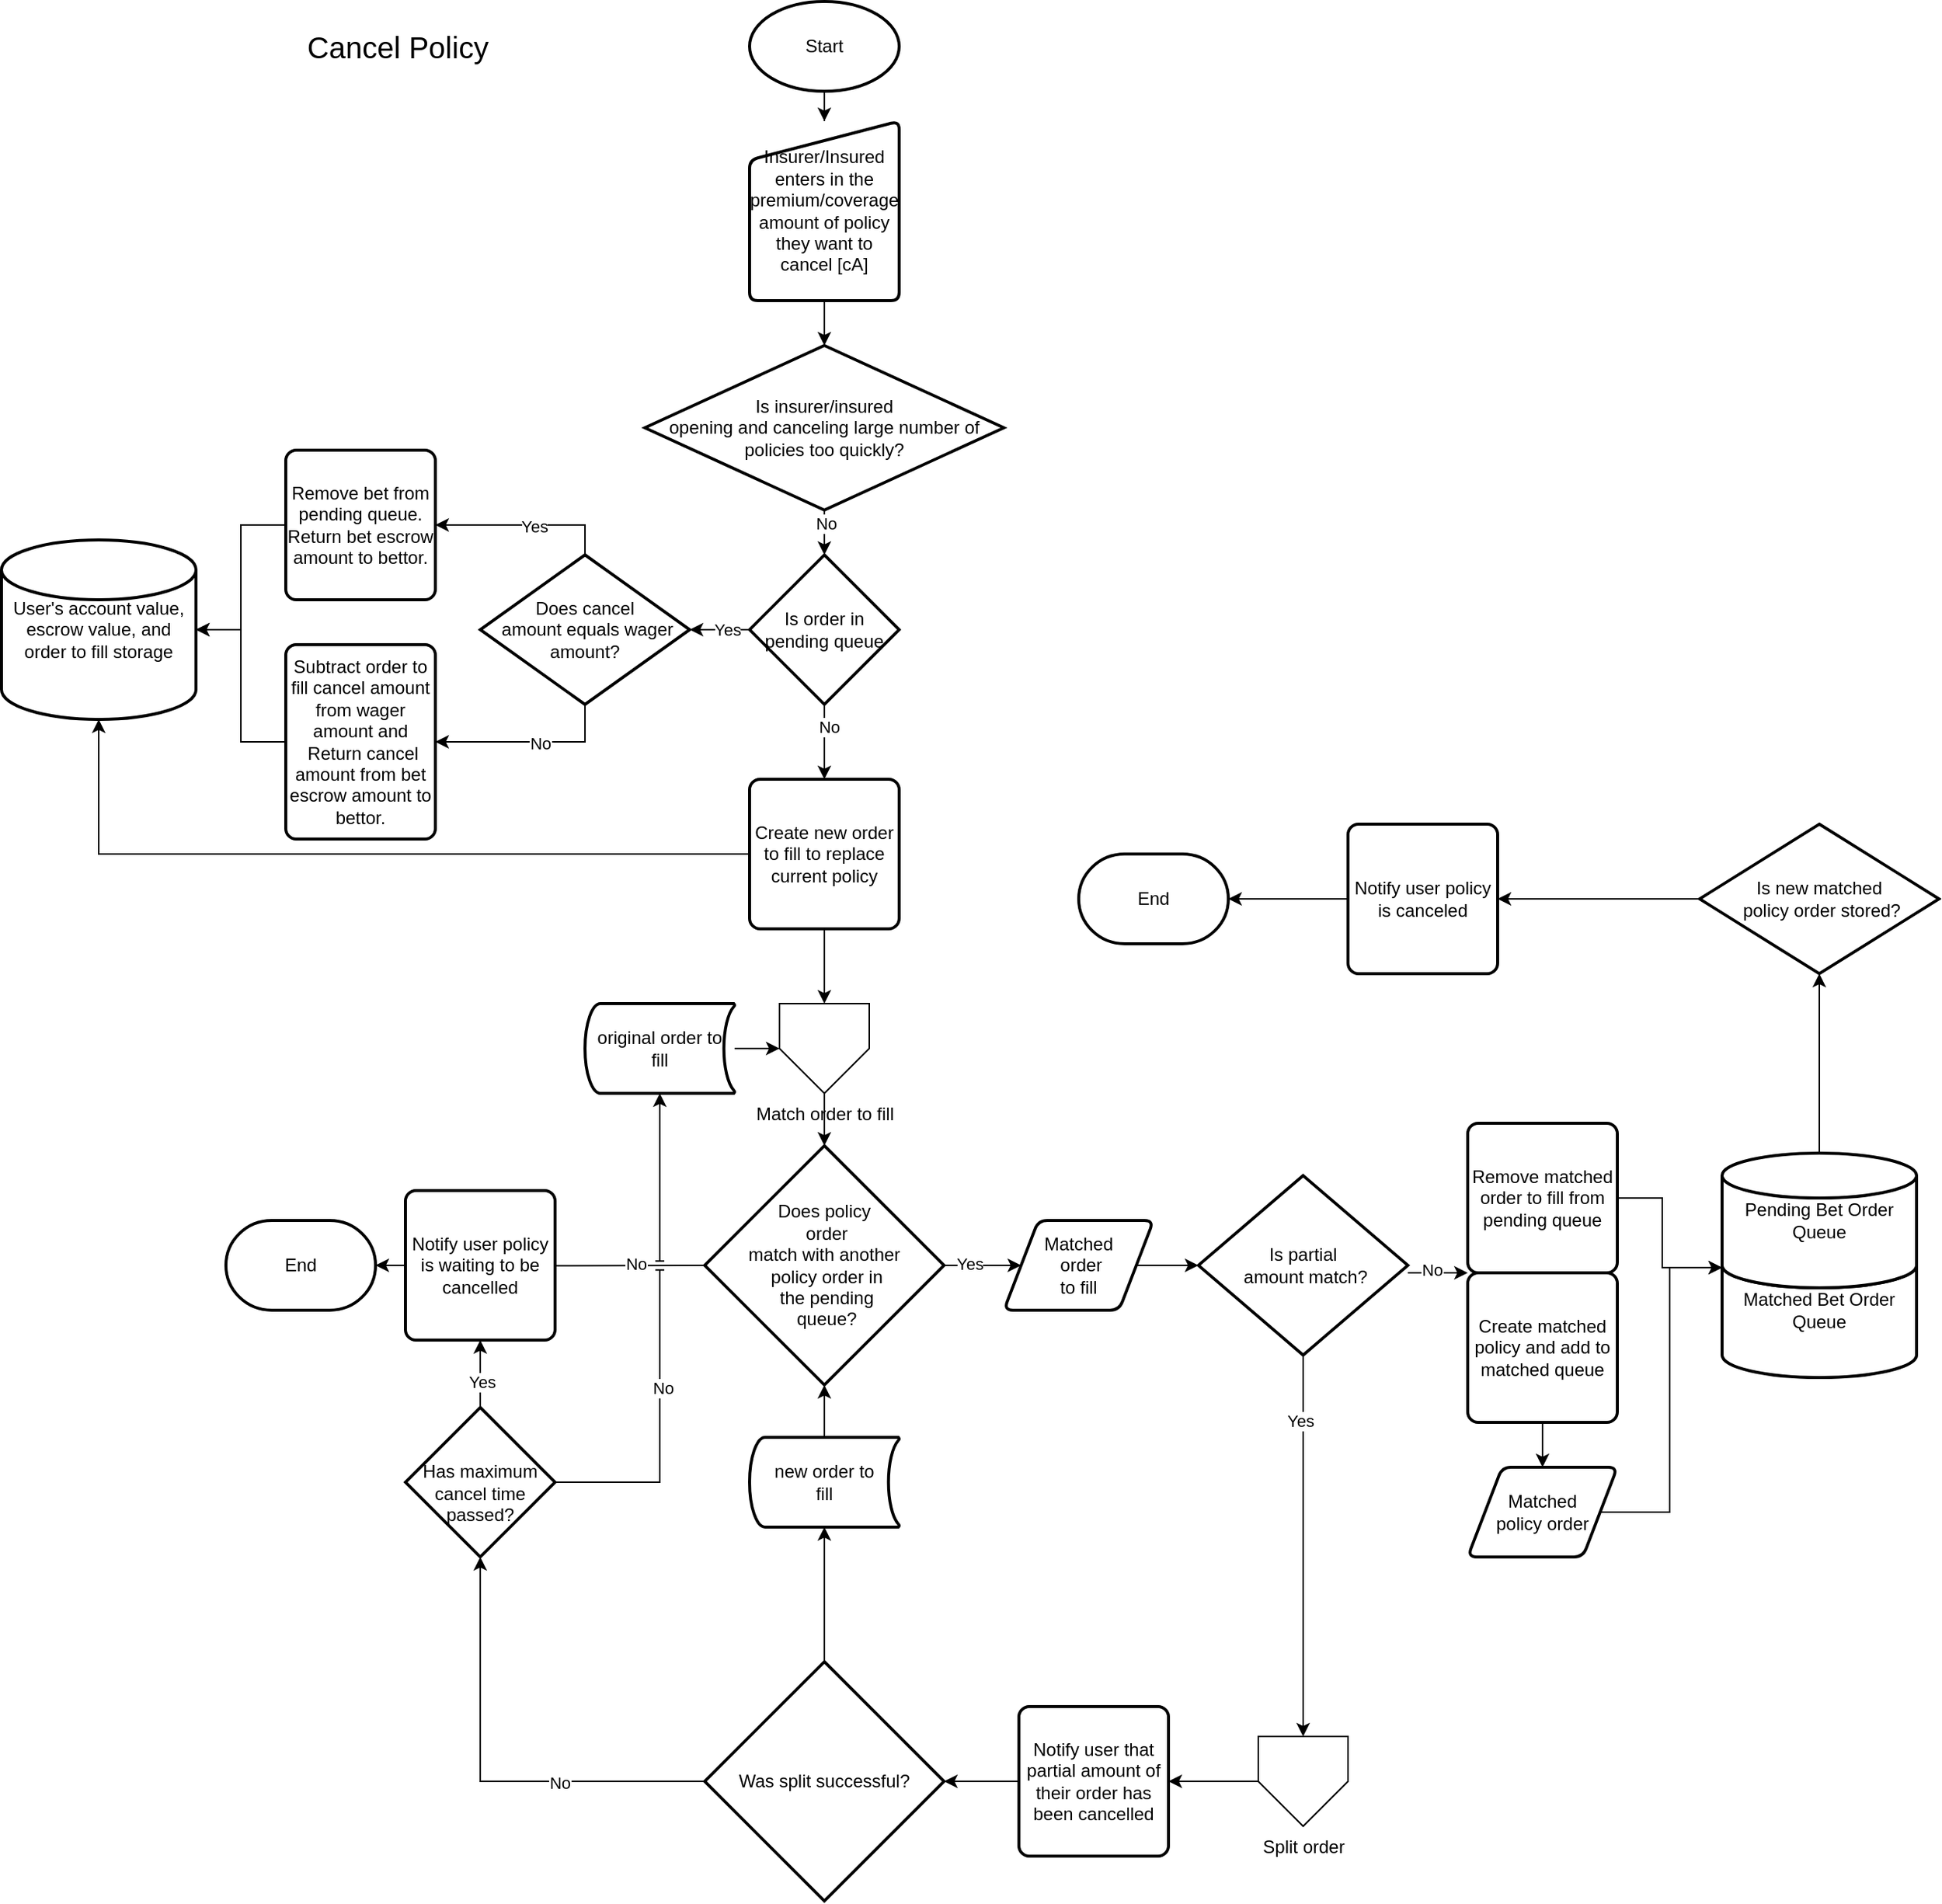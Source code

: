 <mxfile version="22.0.6" type="google">
  <diagram id="2IJzWb8pnFAY8zRLbigD" name="Page-1">
    <mxGraphModel grid="1" page="1" gridSize="10" guides="1" tooltips="1" connect="1" arrows="1" fold="1" pageScale="1" pageWidth="850" pageHeight="1100" math="0" shadow="0">
      <root>
        <mxCell id="0" />
        <mxCell id="1" parent="0" />
        <mxCell id="P3gHFLwZ7kK-pXSkKa9D-12" value="" style="edgeStyle=orthogonalEdgeStyle;rounded=0;orthogonalLoop=1;jettySize=auto;html=1;" edge="1" parent="1" source="xSXBDfNWIm1OBwbBtW4V-3" target="P3gHFLwZ7kK-pXSkKa9D-74">
          <mxGeometry relative="1" as="geometry" />
        </mxCell>
        <mxCell id="xSXBDfNWIm1OBwbBtW4V-3" value="Start" style="strokeWidth=2;html=1;shape=mxgraph.flowchart.start_1;whiteSpace=wrap;" vertex="1" parent="1">
          <mxGeometry x="320" y="-180" width="100" height="60" as="geometry" />
        </mxCell>
        <mxCell id="xSXBDfNWIm1OBwbBtW4V-12" style="edgeStyle=orthogonalEdgeStyle;rounded=0;orthogonalLoop=1;jettySize=auto;html=1;entryX=1;entryY=0.5;entryDx=0;entryDy=0;entryPerimeter=0;" edge="1" parent="1" source="xSXBDfNWIm1OBwbBtW4V-5" target="P3gHFLwZ7kK-pXSkKa9D-76">
          <mxGeometry relative="1" as="geometry" />
        </mxCell>
        <mxCell id="xSXBDfNWIm1OBwbBtW4V-13" value="Yes" style="edgeLabel;html=1;align=center;verticalAlign=middle;resizable=0;points=[];" connectable="0" vertex="1" parent="xSXBDfNWIm1OBwbBtW4V-12">
          <mxGeometry x="-0.224" y="5" relative="1" as="geometry">
            <mxPoint y="-5" as="offset" />
          </mxGeometry>
        </mxCell>
        <mxCell id="P3gHFLwZ7kK-pXSkKa9D-9" value="" style="edgeStyle=orthogonalEdgeStyle;rounded=0;orthogonalLoop=1;jettySize=auto;html=1;entryX=0.5;entryY=0;entryDx=0;entryDy=0;" edge="1" parent="1" source="xSXBDfNWIm1OBwbBtW4V-5" target="P3gHFLwZ7kK-pXSkKa9D-15">
          <mxGeometry relative="1" as="geometry" />
        </mxCell>
        <mxCell id="P3gHFLwZ7kK-pXSkKa9D-10" value="No" style="edgeLabel;html=1;align=center;verticalAlign=middle;resizable=0;points=[];" connectable="0" vertex="1" parent="P3gHFLwZ7kK-pXSkKa9D-9">
          <mxGeometry x="-0.429" y="3" relative="1" as="geometry">
            <mxPoint as="offset" />
          </mxGeometry>
        </mxCell>
        <mxCell id="xSXBDfNWIm1OBwbBtW4V-5" value="Is order in pending queue" style="strokeWidth=2;html=1;shape=mxgraph.flowchart.decision;whiteSpace=wrap;" vertex="1" parent="1">
          <mxGeometry x="320" y="190" width="100" height="100" as="geometry" />
        </mxCell>
        <mxCell id="P3gHFLwZ7kK-pXSkKa9D-11" value="" style="edgeStyle=orthogonalEdgeStyle;rounded=0;orthogonalLoop=1;jettySize=auto;html=1;" edge="1" parent="1">
          <mxGeometry relative="1" as="geometry">
            <mxPoint x="-350" y="540" as="sourcePoint" />
          </mxGeometry>
        </mxCell>
        <mxCell id="P3gHFLwZ7kK-pXSkKa9D-7" value="" style="edgeStyle=orthogonalEdgeStyle;rounded=0;orthogonalLoop=1;jettySize=auto;html=1;" edge="1" parent="1" source="xSXBDfNWIm1OBwbBtW4V-11" target="P3gHFLwZ7kK-pXSkKa9D-6">
          <mxGeometry relative="1" as="geometry" />
        </mxCell>
        <mxCell id="xSXBDfNWIm1OBwbBtW4V-11" value="Remove bet from pending queue. Return bet escrow amount to bettor." style="rounded=1;whiteSpace=wrap;html=1;absoluteArcSize=1;arcSize=14;strokeWidth=2;" vertex="1" parent="1">
          <mxGeometry x="10" y="120" width="100" height="100" as="geometry" />
        </mxCell>
        <mxCell id="P3gHFLwZ7kK-pXSkKa9D-1" value="&lt;font style=&quot;font-size: 20px;&quot;&gt;Cancel&amp;nbsp;Policy&lt;/font&gt;" style="text;html=1;strokeColor=none;fillColor=none;align=center;verticalAlign=middle;whiteSpace=wrap;rounded=0;" vertex="1" parent="1">
          <mxGeometry x="-50" y="-165" width="270" height="30" as="geometry" />
        </mxCell>
        <mxCell id="P3gHFLwZ7kK-pXSkKa9D-4" value="" style="edgeStyle=orthogonalEdgeStyle;rounded=0;orthogonalLoop=1;jettySize=auto;html=1;" edge="1" parent="1" source="P3gHFLwZ7kK-pXSkKa9D-3" target="xSXBDfNWIm1OBwbBtW4V-5">
          <mxGeometry relative="1" as="geometry" />
        </mxCell>
        <mxCell id="P3gHFLwZ7kK-pXSkKa9D-5" value="No" style="edgeLabel;html=1;align=center;verticalAlign=middle;resizable=0;points=[];" connectable="0" vertex="1" parent="P3gHFLwZ7kK-pXSkKa9D-4">
          <mxGeometry x="-0.64" y="1" relative="1" as="geometry">
            <mxPoint as="offset" />
          </mxGeometry>
        </mxCell>
        <mxCell id="P3gHFLwZ7kK-pXSkKa9D-3" value="Is insurer/insured &lt;br&gt;opening and canceling large number of policies too quickly?" style="strokeWidth=2;html=1;shape=mxgraph.flowchart.decision;whiteSpace=wrap;" vertex="1" parent="1">
          <mxGeometry x="250" y="50" width="240" height="110" as="geometry" />
        </mxCell>
        <mxCell id="P3gHFLwZ7kK-pXSkKa9D-6" value="User&#39;s account value, escrow value, and order to fill storage" style="strokeWidth=2;html=1;shape=mxgraph.flowchart.database;whiteSpace=wrap;" vertex="1" parent="1">
          <mxGeometry x="-180" y="180" width="130" height="120" as="geometry" />
        </mxCell>
        <mxCell id="P3gHFLwZ7kK-pXSkKa9D-17" style="edgeStyle=orthogonalEdgeStyle;rounded=0;orthogonalLoop=1;jettySize=auto;html=1;entryX=0.5;entryY=1;entryDx=0;entryDy=0;entryPerimeter=0;jumpStyle=line;" edge="1" parent="1" source="P3gHFLwZ7kK-pXSkKa9D-15" target="P3gHFLwZ7kK-pXSkKa9D-6">
          <mxGeometry relative="1" as="geometry" />
        </mxCell>
        <mxCell id="P3gHFLwZ7kK-pXSkKa9D-29" value="" style="edgeStyle=orthogonalEdgeStyle;rounded=0;jumpStyle=line;orthogonalLoop=1;jettySize=auto;html=1;" edge="1" parent="1" source="P3gHFLwZ7kK-pXSkKa9D-15" target="P3gHFLwZ7kK-pXSkKa9D-24">
          <mxGeometry relative="1" as="geometry" />
        </mxCell>
        <mxCell id="P3gHFLwZ7kK-pXSkKa9D-15" value="Create new order to fill to replace current policy" style="rounded=1;whiteSpace=wrap;html=1;absoluteArcSize=1;arcSize=14;strokeWidth=2;" vertex="1" parent="1">
          <mxGeometry x="320" y="340" width="100" height="100" as="geometry" />
        </mxCell>
        <mxCell id="P3gHFLwZ7kK-pXSkKa9D-38" value="" style="edgeStyle=orthogonalEdgeStyle;rounded=0;jumpStyle=line;orthogonalLoop=1;jettySize=auto;html=1;" edge="1" parent="1" source="P3gHFLwZ7kK-pXSkKa9D-19" target="P3gHFLwZ7kK-pXSkKa9D-23">
          <mxGeometry relative="1" as="geometry" />
        </mxCell>
        <mxCell id="P3gHFLwZ7kK-pXSkKa9D-58" value="Yes" style="edgeLabel;html=1;align=center;verticalAlign=middle;resizable=0;points=[];" connectable="0" vertex="1" parent="P3gHFLwZ7kK-pXSkKa9D-38">
          <mxGeometry x="-0.34" y="1" relative="1" as="geometry">
            <mxPoint as="offset" />
          </mxGeometry>
        </mxCell>
        <mxCell id="P3gHFLwZ7kK-pXSkKa9D-56" style="edgeStyle=orthogonalEdgeStyle;rounded=0;jumpStyle=line;orthogonalLoop=1;jettySize=auto;html=1;entryX=1;entryY=0.5;entryDx=0;entryDy=0;exitX=0;exitY=0.5;exitDx=0;exitDy=0;exitPerimeter=0;" edge="1" parent="1" source="P3gHFLwZ7kK-pXSkKa9D-19">
          <mxGeometry relative="1" as="geometry">
            <mxPoint x="270.0" y="665.29" as="sourcePoint" />
            <mxPoint x="170.0" y="665.29" as="targetPoint" />
          </mxGeometry>
        </mxCell>
        <mxCell id="P3gHFLwZ7kK-pXSkKa9D-57" value="No" style="edgeLabel;html=1;align=center;verticalAlign=middle;resizable=0;points=[];" connectable="0" vertex="1" parent="P3gHFLwZ7kK-pXSkKa9D-56">
          <mxGeometry x="-0.24" y="-1" relative="1" as="geometry">
            <mxPoint as="offset" />
          </mxGeometry>
        </mxCell>
        <mxCell id="P3gHFLwZ7kK-pXSkKa9D-19" value="Does policy&lt;br&gt;&amp;nbsp;order &lt;br&gt;match with another&lt;br&gt;&amp;nbsp;policy order in&lt;br&gt;&amp;nbsp;the pending&lt;br&gt;&amp;nbsp;queue?" style="strokeWidth=2;html=1;shape=mxgraph.flowchart.decision;whiteSpace=wrap;" vertex="1" parent="1">
          <mxGeometry x="290" y="585" width="160" height="160" as="geometry" />
        </mxCell>
        <mxCell id="P3gHFLwZ7kK-pXSkKa9D-40" style="edgeStyle=orthogonalEdgeStyle;rounded=0;jumpStyle=line;orthogonalLoop=1;jettySize=auto;html=1;entryX=0;entryY=1;entryDx=0;entryDy=0;" edge="1" parent="1" source="P3gHFLwZ7kK-pXSkKa9D-20" target="P3gHFLwZ7kK-pXSkKa9D-32">
          <mxGeometry relative="1" as="geometry">
            <Array as="points">
              <mxPoint x="780" y="670" />
              <mxPoint x="780" y="670" />
            </Array>
          </mxGeometry>
        </mxCell>
        <mxCell id="P3gHFLwZ7kK-pXSkKa9D-60" value="No" style="edgeLabel;html=1;align=center;verticalAlign=middle;resizable=0;points=[];" connectable="0" vertex="1" parent="P3gHFLwZ7kK-pXSkKa9D-40">
          <mxGeometry x="-0.2" y="2" relative="1" as="geometry">
            <mxPoint as="offset" />
          </mxGeometry>
        </mxCell>
        <mxCell id="P3gHFLwZ7kK-pXSkKa9D-53" style="edgeStyle=orthogonalEdgeStyle;rounded=0;jumpStyle=line;orthogonalLoop=1;jettySize=auto;html=1;entryX=0.5;entryY=0;entryDx=0;entryDy=0;" edge="1" parent="1" source="P3gHFLwZ7kK-pXSkKa9D-20" target="P3gHFLwZ7kK-pXSkKa9D-22">
          <mxGeometry relative="1" as="geometry" />
        </mxCell>
        <mxCell id="P3gHFLwZ7kK-pXSkKa9D-61" value="Yes" style="edgeLabel;html=1;align=center;verticalAlign=middle;resizable=0;points=[];" connectable="0" vertex="1" parent="P3gHFLwZ7kK-pXSkKa9D-53">
          <mxGeometry x="-0.654" y="-2" relative="1" as="geometry">
            <mxPoint as="offset" />
          </mxGeometry>
        </mxCell>
        <mxCell id="P3gHFLwZ7kK-pXSkKa9D-20" value="Is partial&lt;br&gt;&amp;nbsp;amount match?" style="strokeWidth=2;html=1;shape=mxgraph.flowchart.decision;whiteSpace=wrap;" vertex="1" parent="1">
          <mxGeometry x="620" y="605" width="140" height="120" as="geometry" />
        </mxCell>
        <mxCell id="P3gHFLwZ7kK-pXSkKa9D-59" style="edgeStyle=orthogonalEdgeStyle;rounded=0;jumpStyle=line;orthogonalLoop=1;jettySize=auto;html=1;entryX=0.5;entryY=1;entryDx=0;entryDy=0;entryPerimeter=0;" edge="1" parent="1" source="P3gHFLwZ7kK-pXSkKa9D-21" target="P3gHFLwZ7kK-pXSkKa9D-19">
          <mxGeometry relative="1" as="geometry" />
        </mxCell>
        <mxCell id="P3gHFLwZ7kK-pXSkKa9D-21" value="new order to&lt;br&gt;&amp;nbsp;fill&amp;nbsp;" style="strokeWidth=2;html=1;shape=mxgraph.flowchart.stored_data;whiteSpace=wrap;" vertex="1" parent="1">
          <mxGeometry x="320" y="780" width="100" height="60" as="geometry" />
        </mxCell>
        <mxCell id="P3gHFLwZ7kK-pXSkKa9D-54" style="edgeStyle=orthogonalEdgeStyle;rounded=0;jumpStyle=line;orthogonalLoop=1;jettySize=auto;html=1;entryX=1;entryY=0.5;entryDx=0;entryDy=0;" edge="1" parent="1" source="P3gHFLwZ7kK-pXSkKa9D-22" target="P3gHFLwZ7kK-pXSkKa9D-26">
          <mxGeometry relative="1" as="geometry" />
        </mxCell>
        <mxCell id="P3gHFLwZ7kK-pXSkKa9D-22" value="Split order" style="verticalLabelPosition=bottom;verticalAlign=top;html=1;shape=offPageConnector;rounded=0;size=0.5;" vertex="1" parent="1">
          <mxGeometry x="660" y="980" width="60" height="60" as="geometry" />
        </mxCell>
        <mxCell id="P3gHFLwZ7kK-pXSkKa9D-39" value="" style="edgeStyle=orthogonalEdgeStyle;rounded=0;jumpStyle=line;orthogonalLoop=1;jettySize=auto;html=1;" edge="1" parent="1" source="P3gHFLwZ7kK-pXSkKa9D-23" target="P3gHFLwZ7kK-pXSkKa9D-20">
          <mxGeometry relative="1" as="geometry" />
        </mxCell>
        <mxCell id="P3gHFLwZ7kK-pXSkKa9D-23" value="Matched&lt;br&gt;&amp;nbsp;order &lt;br&gt;to fill" style="shape=parallelogram;html=1;strokeWidth=2;perimeter=parallelogramPerimeter;whiteSpace=wrap;rounded=1;arcSize=12;size=0.23;" vertex="1" parent="1">
          <mxGeometry x="490" y="635" width="100" height="60" as="geometry" />
        </mxCell>
        <mxCell id="P3gHFLwZ7kK-pXSkKa9D-30" value="" style="edgeStyle=orthogonalEdgeStyle;rounded=0;jumpStyle=line;orthogonalLoop=1;jettySize=auto;html=1;" edge="1" parent="1" source="P3gHFLwZ7kK-pXSkKa9D-24" target="P3gHFLwZ7kK-pXSkKa9D-19">
          <mxGeometry relative="1" as="geometry" />
        </mxCell>
        <mxCell id="P3gHFLwZ7kK-pXSkKa9D-24" value="&lt;span style=&quot;font-size: 12.0px;&quot;&gt;Match order to fill&lt;/span&gt;" style="verticalLabelPosition=bottom;verticalAlign=top;html=1;shape=offPageConnector;rounded=0;size=0.5;" vertex="1" parent="1">
          <mxGeometry x="340" y="490" width="60" height="60" as="geometry" />
        </mxCell>
        <mxCell id="P3gHFLwZ7kK-pXSkKa9D-25" value="Notify user policy is waiting to be cancelled" style="rounded=1;whiteSpace=wrap;html=1;absoluteArcSize=1;arcSize=14;strokeWidth=2;" vertex="1" parent="1">
          <mxGeometry x="90" y="615" width="100" height="100" as="geometry" />
        </mxCell>
        <mxCell id="P3gHFLwZ7kK-pXSkKa9D-55" value="" style="edgeStyle=orthogonalEdgeStyle;rounded=0;jumpStyle=line;orthogonalLoop=1;jettySize=auto;html=1;" edge="1" parent="1" source="P3gHFLwZ7kK-pXSkKa9D-26" target="P3gHFLwZ7kK-pXSkKa9D-27">
          <mxGeometry relative="1" as="geometry" />
        </mxCell>
        <mxCell id="P3gHFLwZ7kK-pXSkKa9D-26" value="Notify user that partial amount of their order has been cancelled" style="rounded=1;whiteSpace=wrap;html=1;absoluteArcSize=1;arcSize=14;strokeWidth=2;" vertex="1" parent="1">
          <mxGeometry x="500" y="960" width="100" height="100" as="geometry" />
        </mxCell>
        <mxCell id="P3gHFLwZ7kK-pXSkKa9D-63" style="edgeStyle=orthogonalEdgeStyle;rounded=0;jumpStyle=line;orthogonalLoop=1;jettySize=auto;html=1;entryX=0.5;entryY=1;entryDx=0;entryDy=0;entryPerimeter=0;" edge="1" parent="1" source="P3gHFLwZ7kK-pXSkKa9D-27" target="P3gHFLwZ7kK-pXSkKa9D-21">
          <mxGeometry relative="1" as="geometry" />
        </mxCell>
        <mxCell id="P3gHFLwZ7kK-pXSkKa9D-64" style="edgeStyle=orthogonalEdgeStyle;rounded=0;jumpStyle=line;orthogonalLoop=1;jettySize=auto;html=1;entryX=0.5;entryY=1;entryDx=0;entryDy=0;entryPerimeter=0;" edge="1" parent="1" source="P3gHFLwZ7kK-pXSkKa9D-27" target="P3gHFLwZ7kK-pXSkKa9D-28">
          <mxGeometry relative="1" as="geometry" />
        </mxCell>
        <mxCell id="P3gHFLwZ7kK-pXSkKa9D-65" value="No" style="edgeLabel;html=1;align=center;verticalAlign=middle;resizable=0;points=[];" connectable="0" vertex="1" parent="P3gHFLwZ7kK-pXSkKa9D-64">
          <mxGeometry x="-0.353" y="1" relative="1" as="geometry">
            <mxPoint as="offset" />
          </mxGeometry>
        </mxCell>
        <mxCell id="P3gHFLwZ7kK-pXSkKa9D-27" value="Was split successful?" style="strokeWidth=2;html=1;shape=mxgraph.flowchart.decision;whiteSpace=wrap;" vertex="1" parent="1">
          <mxGeometry x="290" y="930" width="160" height="160" as="geometry" />
        </mxCell>
        <mxCell id="P3gHFLwZ7kK-pXSkKa9D-51" style="edgeStyle=orthogonalEdgeStyle;rounded=0;jumpStyle=line;orthogonalLoop=1;jettySize=auto;html=1;" edge="1" parent="1" source="P3gHFLwZ7kK-pXSkKa9D-28" target="P3gHFLwZ7kK-pXSkKa9D-25">
          <mxGeometry relative="1" as="geometry" />
        </mxCell>
        <mxCell id="P3gHFLwZ7kK-pXSkKa9D-69" value="Yes" style="edgeLabel;html=1;align=center;verticalAlign=middle;resizable=0;points=[];" connectable="0" vertex="1" parent="P3gHFLwZ7kK-pXSkKa9D-51">
          <mxGeometry x="-0.248" y="-1" relative="1" as="geometry">
            <mxPoint as="offset" />
          </mxGeometry>
        </mxCell>
        <mxCell id="P3gHFLwZ7kK-pXSkKa9D-67" style="edgeStyle=orthogonalEdgeStyle;rounded=0;jumpStyle=line;orthogonalLoop=1;jettySize=auto;html=1;entryX=0.5;entryY=1;entryDx=0;entryDy=0;entryPerimeter=0;" edge="1" parent="1" source="P3gHFLwZ7kK-pXSkKa9D-28" target="P3gHFLwZ7kK-pXSkKa9D-66">
          <mxGeometry relative="1" as="geometry" />
        </mxCell>
        <mxCell id="P3gHFLwZ7kK-pXSkKa9D-68" value="No" style="edgeLabel;html=1;align=center;verticalAlign=middle;resizable=0;points=[];" connectable="0" vertex="1" parent="P3gHFLwZ7kK-pXSkKa9D-67">
          <mxGeometry x="-0.19" y="-2" relative="1" as="geometry">
            <mxPoint as="offset" />
          </mxGeometry>
        </mxCell>
        <mxCell id="P3gHFLwZ7kK-pXSkKa9D-28" value="&lt;span style=&quot;font-size: 12.0px;&quot;&gt;&lt;br&gt;Has maximum cancel time passed?&lt;/span&gt;" style="strokeWidth=2;html=1;shape=mxgraph.flowchart.decision;whiteSpace=wrap;" vertex="1" parent="1">
          <mxGeometry x="90" y="760" width="100" height="100" as="geometry" />
        </mxCell>
        <mxCell id="P3gHFLwZ7kK-pXSkKa9D-41" style="edgeStyle=orthogonalEdgeStyle;rounded=0;jumpStyle=line;orthogonalLoop=1;jettySize=auto;html=1;exitX=1;exitY=0.5;exitDx=0;exitDy=0;entryX=0;entryY=0.85;entryDx=0;entryDy=0;entryPerimeter=0;" edge="1" parent="1" source="P3gHFLwZ7kK-pXSkKa9D-32" target="P3gHFLwZ7kK-pXSkKa9D-34">
          <mxGeometry relative="1" as="geometry">
            <Array as="points">
              <mxPoint x="930" y="620" />
              <mxPoint x="930" y="667" />
            </Array>
          </mxGeometry>
        </mxCell>
        <mxCell id="P3gHFLwZ7kK-pXSkKa9D-47" value="" style="edgeStyle=orthogonalEdgeStyle;rounded=0;jumpStyle=line;orthogonalLoop=1;jettySize=auto;html=1;" edge="1" parent="1" source="P3gHFLwZ7kK-pXSkKa9D-31" target="P3gHFLwZ7kK-pXSkKa9D-37">
          <mxGeometry relative="1" as="geometry" />
        </mxCell>
        <mxCell id="P3gHFLwZ7kK-pXSkKa9D-31" value="Create matched policy and add to matched queue" style="rounded=1;whiteSpace=wrap;html=1;absoluteArcSize=1;arcSize=14;strokeWidth=2;" vertex="1" parent="1">
          <mxGeometry x="800" y="670" width="100" height="100" as="geometry" />
        </mxCell>
        <mxCell id="P3gHFLwZ7kK-pXSkKa9D-32" value="Remove matched order to fill from pending queue" style="rounded=1;whiteSpace=wrap;html=1;absoluteArcSize=1;arcSize=14;strokeWidth=2;" vertex="1" parent="1">
          <mxGeometry x="800" y="570" width="100" height="100" as="geometry" />
        </mxCell>
        <mxCell id="P3gHFLwZ7kK-pXSkKa9D-33" value="Matched Bet Order Queue" style="strokeWidth=2;html=1;shape=mxgraph.flowchart.database;whiteSpace=wrap;" vertex="1" parent="1">
          <mxGeometry x="970" y="650" width="130" height="90" as="geometry" />
        </mxCell>
        <mxCell id="P3gHFLwZ7kK-pXSkKa9D-42" style="edgeStyle=orthogonalEdgeStyle;rounded=0;jumpStyle=line;orthogonalLoop=1;jettySize=auto;html=1;exitX=0.5;exitY=0;exitDx=0;exitDy=0;exitPerimeter=0;entryX=0.5;entryY=1;entryDx=0;entryDy=0;entryPerimeter=0;" edge="1" parent="1" source="P3gHFLwZ7kK-pXSkKa9D-34" target="P3gHFLwZ7kK-pXSkKa9D-36">
          <mxGeometry relative="1" as="geometry" />
        </mxCell>
        <mxCell id="P3gHFLwZ7kK-pXSkKa9D-34" value="Pending Bet Order Queue" style="strokeWidth=2;html=1;shape=mxgraph.flowchart.database;whiteSpace=wrap;" vertex="1" parent="1">
          <mxGeometry x="970" y="590" width="130" height="90" as="geometry" />
        </mxCell>
        <mxCell id="P3gHFLwZ7kK-pXSkKa9D-35" value="End" style="strokeWidth=2;html=1;shape=mxgraph.flowchart.terminator;whiteSpace=wrap;" vertex="1" parent="1">
          <mxGeometry x="540" y="390" width="100" height="60" as="geometry" />
        </mxCell>
        <mxCell id="P3gHFLwZ7kK-pXSkKa9D-44" value="" style="edgeStyle=orthogonalEdgeStyle;rounded=0;jumpStyle=line;orthogonalLoop=1;jettySize=auto;html=1;" edge="1" parent="1" source="P3gHFLwZ7kK-pXSkKa9D-36" target="P3gHFLwZ7kK-pXSkKa9D-43">
          <mxGeometry relative="1" as="geometry" />
        </mxCell>
        <mxCell id="P3gHFLwZ7kK-pXSkKa9D-36" value="Is new matched&lt;br&gt;&amp;nbsp;policy order stored?" style="strokeWidth=2;html=1;shape=mxgraph.flowchart.decision;whiteSpace=wrap;" vertex="1" parent="1">
          <mxGeometry x="955" y="370" width="160" height="100" as="geometry" />
        </mxCell>
        <mxCell id="P3gHFLwZ7kK-pXSkKa9D-46" style="edgeStyle=orthogonalEdgeStyle;rounded=0;jumpStyle=line;orthogonalLoop=1;jettySize=auto;html=1;entryX=0;entryY=0.85;entryDx=0;entryDy=0;entryPerimeter=0;" edge="1" parent="1" source="P3gHFLwZ7kK-pXSkKa9D-37" target="P3gHFLwZ7kK-pXSkKa9D-34">
          <mxGeometry relative="1" as="geometry" />
        </mxCell>
        <mxCell id="P3gHFLwZ7kK-pXSkKa9D-37" value="Matched &lt;br&gt;policy order" style="shape=parallelogram;html=1;strokeWidth=2;perimeter=parallelogramPerimeter;whiteSpace=wrap;rounded=1;arcSize=12;size=0.23;" vertex="1" parent="1">
          <mxGeometry x="800" y="800" width="100" height="60" as="geometry" />
        </mxCell>
        <mxCell id="P3gHFLwZ7kK-pXSkKa9D-45" value="" style="edgeStyle=orthogonalEdgeStyle;rounded=0;jumpStyle=line;orthogonalLoop=1;jettySize=auto;html=1;" edge="1" parent="1" source="P3gHFLwZ7kK-pXSkKa9D-43" target="P3gHFLwZ7kK-pXSkKa9D-35">
          <mxGeometry relative="1" as="geometry" />
        </mxCell>
        <mxCell id="P3gHFLwZ7kK-pXSkKa9D-43" value="Notify user policy is canceled" style="rounded=1;whiteSpace=wrap;html=1;absoluteArcSize=1;arcSize=14;strokeWidth=2;" vertex="1" parent="1">
          <mxGeometry x="720" y="370" width="100" height="100" as="geometry" />
        </mxCell>
        <mxCell id="P3gHFLwZ7kK-pXSkKa9D-70" style="edgeStyle=orthogonalEdgeStyle;rounded=0;jumpStyle=line;orthogonalLoop=1;jettySize=auto;html=1;" edge="1" parent="1" source="P3gHFLwZ7kK-pXSkKa9D-66" target="P3gHFLwZ7kK-pXSkKa9D-24">
          <mxGeometry relative="1" as="geometry" />
        </mxCell>
        <mxCell id="P3gHFLwZ7kK-pXSkKa9D-66" value="original order to&lt;br&gt;&amp;nbsp;fill&amp;nbsp;" style="strokeWidth=2;html=1;shape=mxgraph.flowchart.stored_data;whiteSpace=wrap;" vertex="1" parent="1">
          <mxGeometry x="210" y="490" width="100" height="60" as="geometry" />
        </mxCell>
        <mxCell id="P3gHFLwZ7kK-pXSkKa9D-75" style="edgeStyle=orthogonalEdgeStyle;rounded=0;jumpStyle=line;orthogonalLoop=1;jettySize=auto;html=1;" edge="1" parent="1" source="P3gHFLwZ7kK-pXSkKa9D-74" target="P3gHFLwZ7kK-pXSkKa9D-3">
          <mxGeometry relative="1" as="geometry" />
        </mxCell>
        <mxCell id="P3gHFLwZ7kK-pXSkKa9D-74" value="Insurer/Insured enters in the premium/coverage amount of policy they want to cancel [cA]" style="html=1;strokeWidth=2;shape=manualInput;whiteSpace=wrap;rounded=1;size=26;arcSize=11;" vertex="1" parent="1">
          <mxGeometry x="320" y="-100" width="100" height="120" as="geometry" />
        </mxCell>
        <mxCell id="P3gHFLwZ7kK-pXSkKa9D-77" style="edgeStyle=orthogonalEdgeStyle;rounded=0;jumpStyle=line;orthogonalLoop=1;jettySize=auto;html=1;exitX=0.5;exitY=0;exitDx=0;exitDy=0;exitPerimeter=0;" edge="1" parent="1" source="P3gHFLwZ7kK-pXSkKa9D-76" target="xSXBDfNWIm1OBwbBtW4V-11">
          <mxGeometry relative="1" as="geometry" />
        </mxCell>
        <mxCell id="P3gHFLwZ7kK-pXSkKa9D-79" value="Yes" style="edgeLabel;html=1;align=center;verticalAlign=middle;resizable=0;points=[];" connectable="0" vertex="1" parent="P3gHFLwZ7kK-pXSkKa9D-77">
          <mxGeometry x="-0.1" y="1" relative="1" as="geometry">
            <mxPoint as="offset" />
          </mxGeometry>
        </mxCell>
        <mxCell id="P3gHFLwZ7kK-pXSkKa9D-80" style="edgeStyle=orthogonalEdgeStyle;rounded=0;jumpStyle=line;orthogonalLoop=1;jettySize=auto;html=1;entryX=1;entryY=0.5;entryDx=0;entryDy=0;exitX=0.5;exitY=1;exitDx=0;exitDy=0;exitPerimeter=0;" edge="1" parent="1" source="P3gHFLwZ7kK-pXSkKa9D-76" target="P3gHFLwZ7kK-pXSkKa9D-78">
          <mxGeometry relative="1" as="geometry" />
        </mxCell>
        <mxCell id="P3gHFLwZ7kK-pXSkKa9D-81" value="No" style="edgeLabel;html=1;align=center;verticalAlign=middle;resizable=0;points=[];" connectable="0" vertex="1" parent="P3gHFLwZ7kK-pXSkKa9D-80">
          <mxGeometry x="-0.12" y="1" relative="1" as="geometry">
            <mxPoint as="offset" />
          </mxGeometry>
        </mxCell>
        <mxCell id="P3gHFLwZ7kK-pXSkKa9D-76" value="Does cancel&lt;br&gt;&amp;nbsp;amount equals wager amount?" style="strokeWidth=2;html=1;shape=mxgraph.flowchart.decision;whiteSpace=wrap;" vertex="1" parent="1">
          <mxGeometry x="140" y="190" width="140" height="100" as="geometry" />
        </mxCell>
        <mxCell id="P3gHFLwZ7kK-pXSkKa9D-82" style="edgeStyle=orthogonalEdgeStyle;rounded=0;jumpStyle=line;orthogonalLoop=1;jettySize=auto;html=1;entryX=1;entryY=0.5;entryDx=0;entryDy=0;entryPerimeter=0;" edge="1" parent="1" source="P3gHFLwZ7kK-pXSkKa9D-78" target="P3gHFLwZ7kK-pXSkKa9D-6">
          <mxGeometry relative="1" as="geometry" />
        </mxCell>
        <mxCell id="P3gHFLwZ7kK-pXSkKa9D-78" value="Subtract order to fill cancel amount from wager amount and &amp;nbsp;Return cancel amount from bet escrow amount to bettor." style="rounded=1;whiteSpace=wrap;html=1;absoluteArcSize=1;arcSize=14;strokeWidth=2;" vertex="1" parent="1">
          <mxGeometry x="10" y="250" width="100" height="130" as="geometry" />
        </mxCell>
        <mxCell id="pUfPTfTuRVelheTXF8yG-1" value="End" style="strokeWidth=2;html=1;shape=mxgraph.flowchart.terminator;whiteSpace=wrap;" vertex="1" parent="1">
          <mxGeometry x="-30" y="635" width="100" height="60" as="geometry" />
        </mxCell>
        <mxCell id="pUfPTfTuRVelheTXF8yG-2" style="edgeStyle=orthogonalEdgeStyle;rounded=0;orthogonalLoop=1;jettySize=auto;html=1;entryX=1;entryY=0.5;entryDx=0;entryDy=0;entryPerimeter=0;" edge="1" parent="1" source="P3gHFLwZ7kK-pXSkKa9D-25" target="pUfPTfTuRVelheTXF8yG-1">
          <mxGeometry relative="1" as="geometry" />
        </mxCell>
      </root>
    </mxGraphModel>
  </diagram>
</mxfile>
